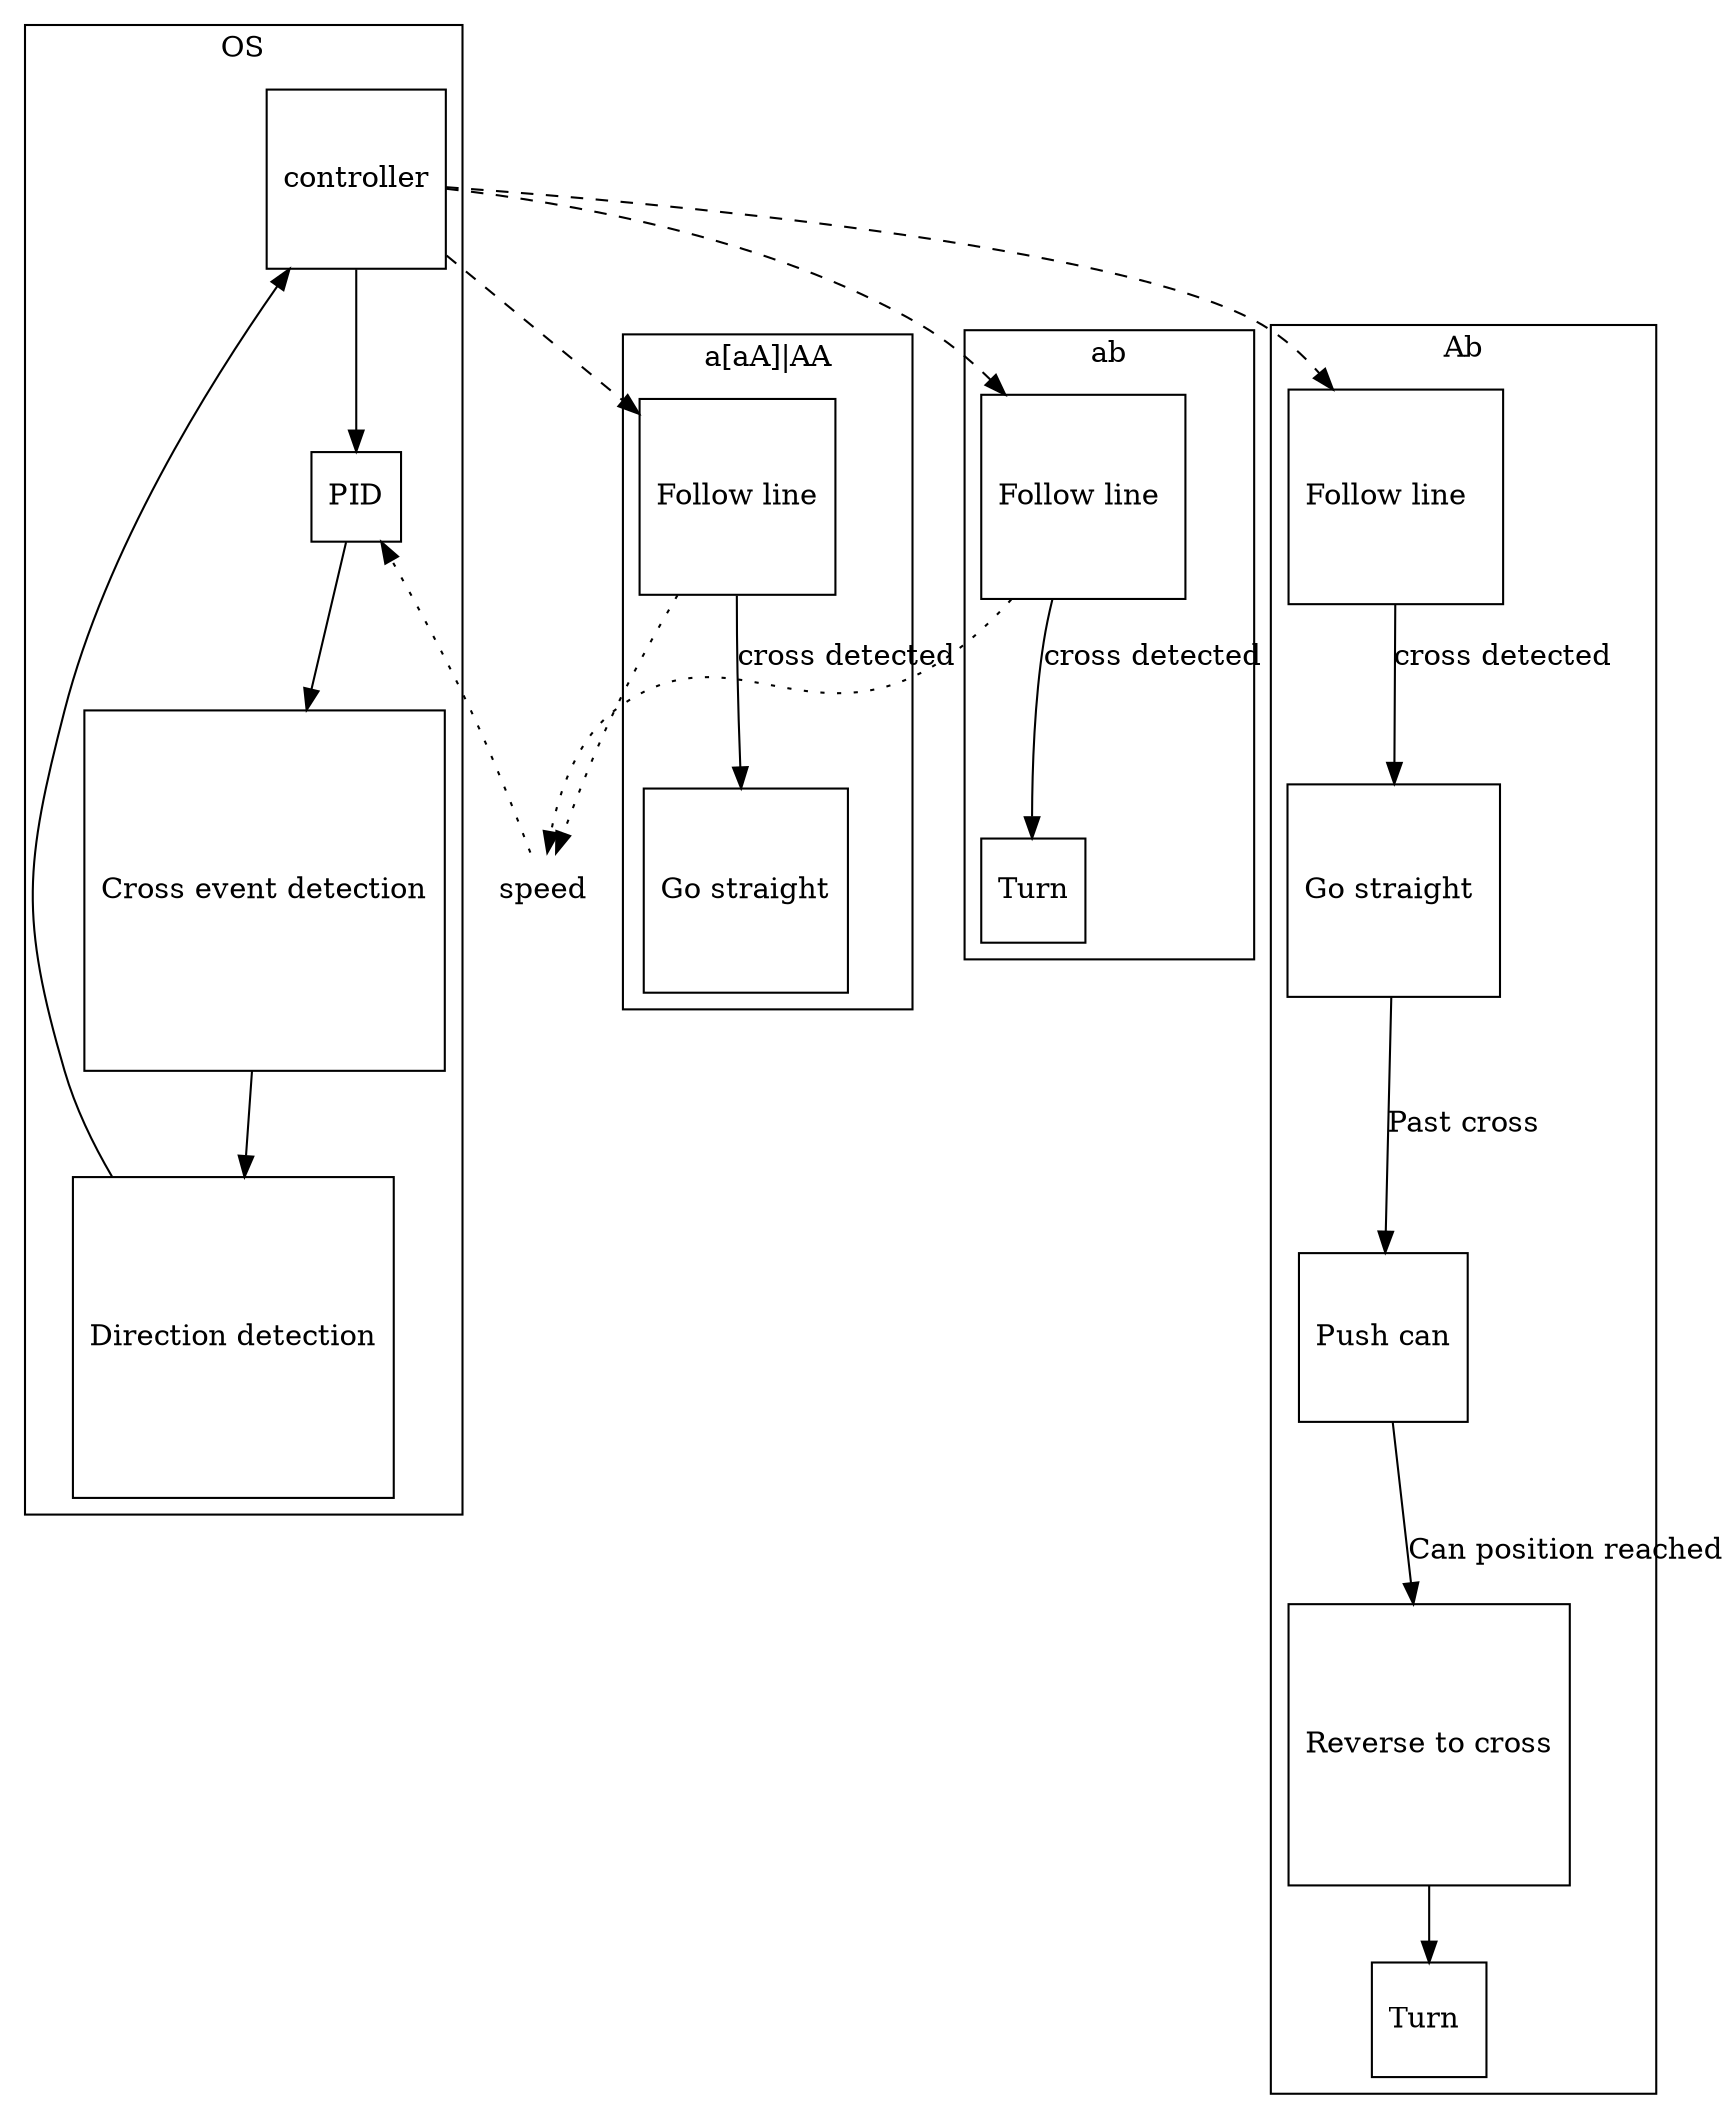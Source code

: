 digraph G {

	// This is just an example for you to use as a template.
	// Edit as you like. Whenever you save a legal graph
	// the layout in the graphviz window will be updated.
	node [shape=square];

	controller


		subgraph cluster_aa {
			{
				edge[label="cross detected"]
					"Follow line" ->					"Go straight"
			}

			label="a[aA]|AA";
		}
	subgraph cluster_ab {
		{
			edge[label="cross detected"]
				"Follow line "-> "Turn";
		}
		label="ab";
	}
	subgraph cluster_A {
		label="Ab";
		edge [label="cross detected"]
			"Follow line  " -> "Go straight "
			edge [label="Past cross"]
			"Go straight " -> "Push can" 
			edge [label="Can position reached"]
			"Push can" -> "Reverse to cross" 
			edge [label=""]
			"Reverse to cross" -> "Turn "
	}


	{
		edge[style=dashed]
			controller -> {"Follow line" "Follow line  " "Follow line "};

	}

	subgraph cluster_os {
		controller -> PID -> "Cross event detection" -> "Direction detection" ->controller;
		label=OS
	}

	node [shape=none];
	edge [style=dotted];
	{"Follow line " "Follow line"} -> speed -> PID;


}


